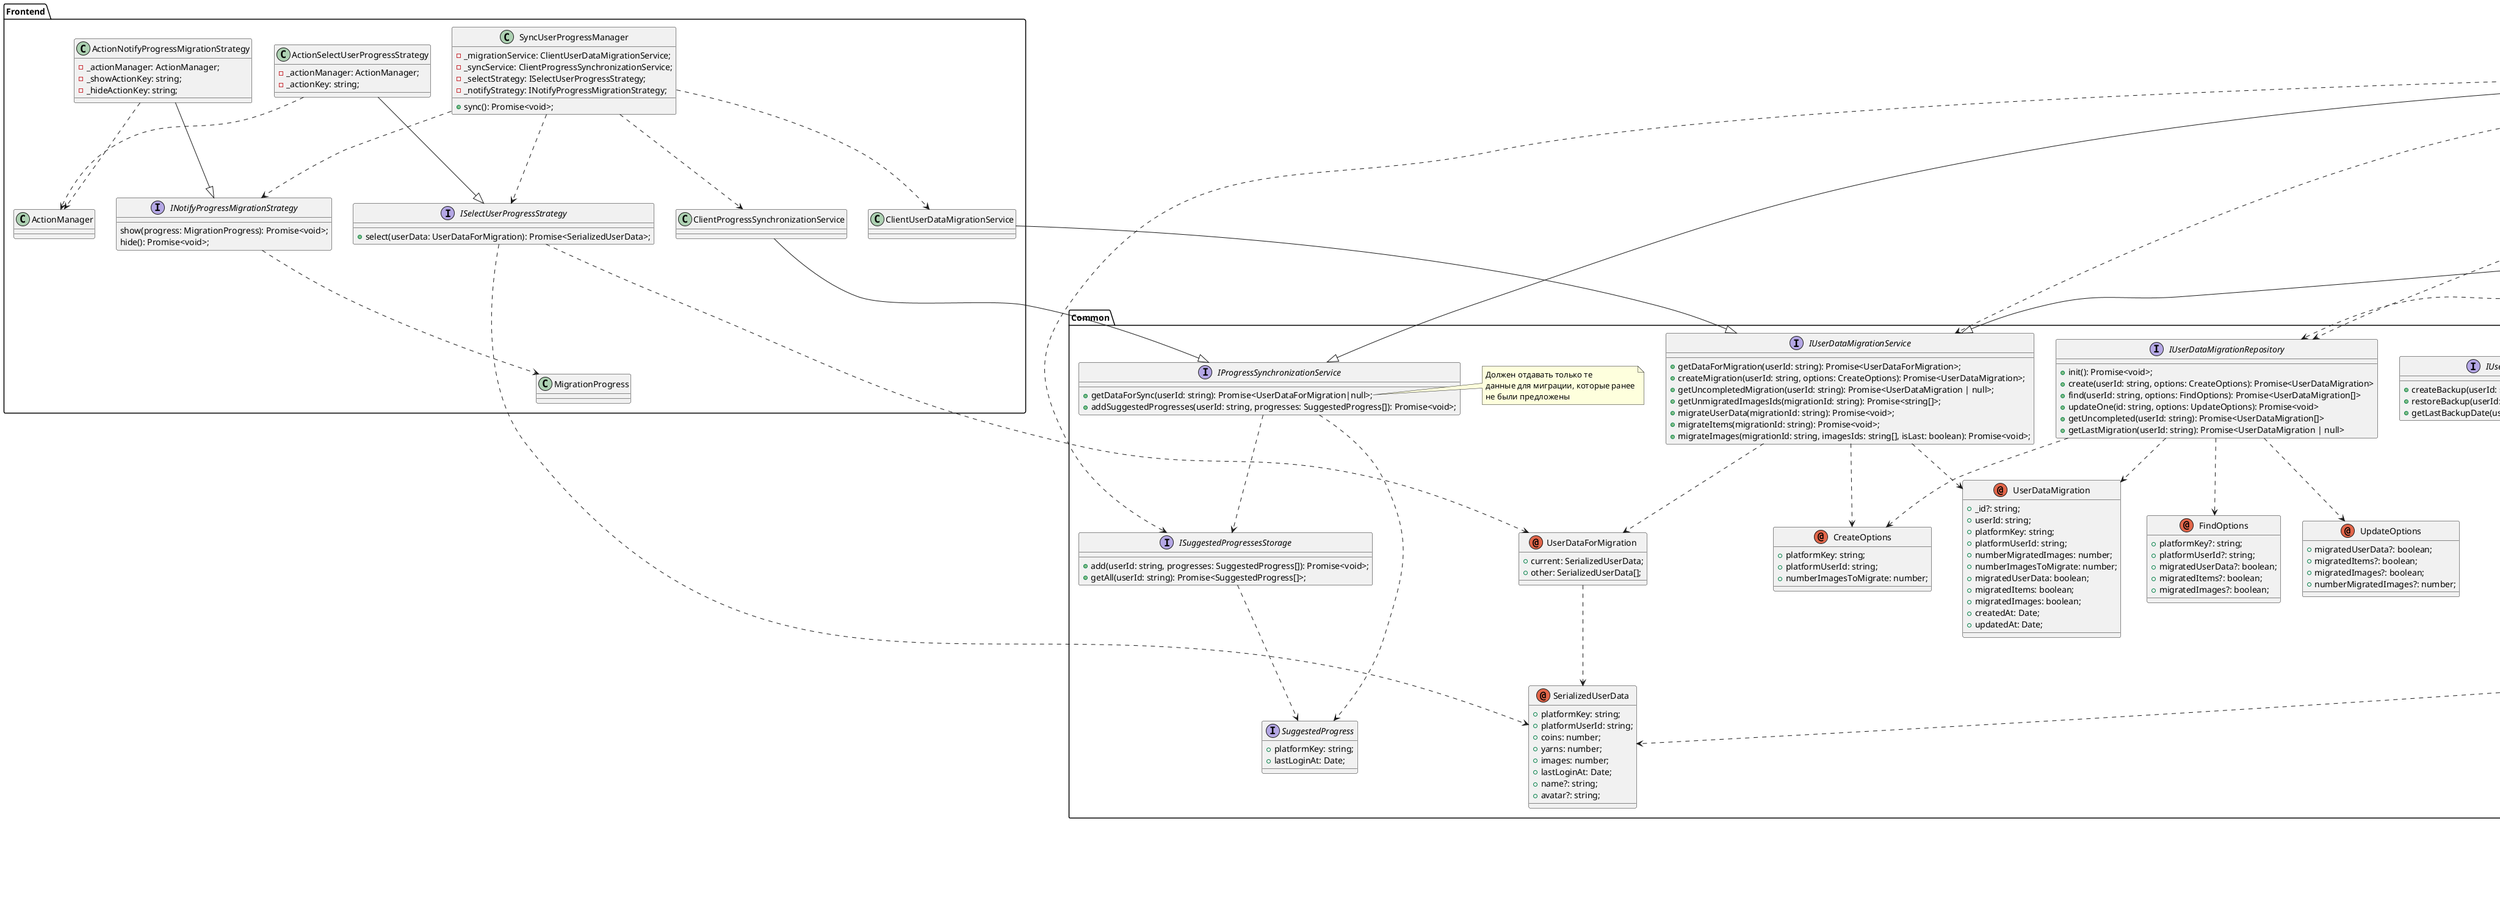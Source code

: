 @startuml migration

package Common {

interface IUserDataBackupService {
    +createBackup(userId: string): Promise<void>;
    +restoreBackup(userId: string): Promise<void>;
    +getLastBackupDate(userId: string): Promise<Date | null>;
}

note right of IUserDataBackupService::getLastBackupDate
    Можно просто возвращать lastLoginAt
    из коллекции users
end note

interface IUserDataMigrationService {
    +getDataForMigration(userId: string): Promise<UserDataForMigration>;
    +createMigration(userId: string, options: CreateOptions): Promise<UserDataMigration>;
    +getUncompletedMigration(userId: string): Promise<UserDataMigration | null>;
    +getUnmigratedImagesIds(migrationId: string): Promise<string[]>;
    +migrateUserData(migrationId: string): Promise<void>;
    +migrateItems(migrationId: string): Promise<void>;
    +migrateImages(migrationId: string, imagesIds: string[], isLast: boolean): Promise<void>;
}

IUserDataMigrationService ..> UserDataForMigration
IUserDataMigrationService ..> UserDataMigration
IUserDataMigrationService ..> CreateOptions

annotation UserDataForMigration {
    +current: SerializedUserData;
    +other: SerializedUserData[];
}

UserDataForMigration ..> SerializedUserData

annotation SerializedUserData {
    +platformKey: string;
    +platformUserId: string;
    +coins: number;
    +yarns: number;
    +images: number;
    +lastLoginAt: Date;
    +name?: string;
    +avatar?: string;
}
annotation UserDataMigration {
    +_id?: string;
    +userId: string;
    +platformKey: string;
    +platformUserId: string;
    +numberMigratedImages: number;
    +numberImagesToMigrate: number;
    +migratedUserData: boolean;
    +migratedItems: boolean;
    +migratedImages: boolean;
    +createdAt: Date;
    +updatedAt: Date;
}

annotation CreateOptions  {
    +platformKey: string;
    +platformUserId: string;
    +numberImagesToMigrate: number;
}

annotation UpdateOptions  {
    +migratedUserData?: boolean;
    +migratedItems?: boolean;
    +migratedImages?: boolean;
    +numberMigratedImages?: number;
}

annotation FindOptions  {
    +platformKey?: string;
    +platformUserId?: string;
    +migratedUserData?: boolean;
    +migratedItems?: boolean;
    +migratedImages?: boolean;
}

interface IUserDataMigrationRepository {
    +init(): Promise<void>;
    +create(userId: string, options: CreateOptions): Promise<UserDataMigration>
    +find(userId: string, options: FindOptions): Promise<UserDataMigration[]>
    +updateOne(id: string, options: UpdateOptions): Promise<void>
    +getUncompleted(userId: string): Promise<UserDataMigration[]>
    +getLastMigration(userId: string): Promise<UserDataMigration | null>
}

IUserDataMigrationRepository ..> UserDataMigration
IUserDataMigrationRepository ..> CreateOptions
IUserDataMigrationRepository ..> FindOptions
IUserDataMigrationRepository ..> UpdateOptions

interface IProgressSynchronizationService {
    +getDataForSync(userId: string): Promise<UserDataForMigration|null>;
    +addSuggestedProgresses(userId: string, progresses: SuggestedProgress[]): Promise<void>;
}

note right of IProgressSynchronizationService::getDataForSync
    Должен отдавать только те
    данные для миграции, которые ранее
    не были предложены
end note

IProgressSynchronizationService ..> ISuggestedProgressesStorage
IProgressSynchronizationService ..> SuggestedProgress

interface ISuggestedProgressesStorage {
    +add(userId: string, progresses: SuggestedProgress[]): Promise<void>;
    +getAll(userId: string): Promise<SuggestedProgress[]>;
}

ISuggestedProgressesStorage ..> SuggestedProgress

interface SuggestedProgress {
    +platformKey: string;
    +lastLoginAt: Date;
}

}




package Backend {


interface IPlatformUserDataService {
    +getPlatformKey(): string;
    +getSerializedUserData(userId: string): Promise<SerializedUserData | null>;
    +getUserData(userId: string): Promise<UserData | null>;
    +getUserItems(userId: string): Promise<UserItem[]>;
    +getUserImagesIds(userId: string, excludedIds?: string[]): Promise<string[]>;
    +getUserImages(userId: string, targetIds?: string[]): Promise<UserImage[]>;
    +getPayments(userId: string): Promise<AppPayment[]>;
}

note right: Отвечает за получение прогресса игрока из бд \n в том числе и из удаленных бд

interface UserData {}
interface UserItem {}
interface UserImage {}

IPlatformUserDataService ..> UserData
IPlatformUserDataService ..> UserItem
IPlatformUserDataService ..> UserImage
IPlatformUserDataService ..> SerializedUserData
IPlatformUserDataService ..> AppPayment

annotation AppPayment {
    id?: string;
    transactionId: string;
    currency: string;
    amount: number;
    productId: string;
    createdAt: Date;
    test?: boolean;
    isConsumed?: boolean;
    migrated?: AppPaymentMigratedInfo;
    provider?: string,
}

AppPayment ..> AppPaymentMigratedInfo

annotation AppPaymentMigratedInfo {
    platformKey: string;
    platformUserId: string;
}

class PlatformUserDataService {

}

note right: Получает прогресс из cocos'ной версии бд

PlatformUserDataService --|> IPlatformUserDataService

class LegacyPlatformUserDataService {
    -_repository: ILegacyRepository;
    -_platformKey: string;
    -_util: LibraryMigrationUtil;
    -_legacyDatabaseAdapter: LegacyDatabaseAdapter;
}

note right: Получает прогресс из legacy бд

LegacyPlatformUserDataService --|> IPlatformUserDataService
LegacyPlatformUserDataService ..> ILegacyRepository
LegacyPlatformUserDataService ..> LibraryMigrationUtil
LegacyPlatformUserDataService ..> LegacyDatabaseAdapter

class LibraryMigrationUtil {}

note right: Собственно там инкапсулированна \n механика миграции библиотеки которую \n ещё давным давно реализовал Миша

class LegacyDatabaseAdapter {
    +getLegacyUserId(platformType: string, externalUserId: string): string;
    +getLegacyPlatform(platformType: string): string;
    +getImageIdFromContentItemFname(fname: string): string;
    +getLegacyPlatformFromLegacyId(legacyId: string): string;
    +getPlatformIdFromLegacyId(legacyId: string): string;
}


interface ILegacyRepository {
    +getUser(legacyUserId: string): Promise<LegacyUser | null>;
    +getProgress(legacyUserId: string): Promise<LegacyImageProgress[]>;
    +getDrawStates(ids: string[]): Promise<LegacyDrawStateItem[]>;
    +getContentItems(ids: string[]): Promise<LegacyContentItem[]>;
    +getSpecials(legacyUserId: string): Promise<SpecialsItem[]>;
    +getContentInfoById(contentItemId: string): Promise<ContentItemInfo | null>;
    +getPayments(options: GetLegacyPaymentsOptions): Promise<LegacyPayment[]>;
}

ILegacyRepository ..> GetLegacyPaymentsOptions
ILegacyRepository ..> LegacyPayment


class MockLegacyRepository {}
MockLegacyRepository ..|> ILegacyRepository

class LegacyRepository {
    -_paymentsMongoAdapter: ILegacyPaymentsMongoAdapter;
}
LegacyRepository ..|> ILegacyRepository
LegacyRepository ..> ILegacyPaymentsMongoAdapter






class UserDataMigrationService {
    #_currentPlatformDataService: IPlatformUserDataService;
    #_migrationsRepository: IUserDataMigrationRepository;
    #_getUserPlatformsStrategy: IGetUserPlatformsStrategy;
    #_platformUserDataServicesResolver: IPlatformUserDataServicesResolver;
    #_userRepository: UserRepository;
    #_userItemRepository: UserItemRepository;
    #_userImageRepository: UserImageRepository;
    #_promoProgressRepository: PromoProgressRepository;
    #_paymentsRepository: PaymentRepository;
    #_backupService: IUserDataBackupService;
}

UserDataMigrationService --|> IUserDataMigrationService
UserDataMigrationService ..> IPlatformUserDataServicesResolver
UserDataMigrationService ..> IGetUserPlatformsStrategy
UserDataMigrationService ..> IUserDataMigrationRepository
UserDataMigrationService ..> IPlatformUserDataService
UserDataMigrationService ..> IUserDataBackupService



interface IPlatformUserDataServicesResolver {
    init(): Promise<void>;
    resolve(platformKey: string): IPlatformUserDataService | null;
}

IPlatformUserDataServicesResolver ..> IPlatformUserDataService

class FactoryPlatformUserDataServicesResolver {
    -_factory: IUserDataServiceFactory;
    -_config: CreateUserDataServiceOptions[];
}

FactoryPlatformUserDataServicesResolver --|> IPlatformUserDataServicesResolver
FactoryPlatformUserDataServicesResolver ..> IUserDataServiceFactory
FactoryPlatformUserDataServicesResolver ..> CreateUserDataServiceOptions

interface IUserDataServiceFactory {
    +create(options: CreateUserDataServiceOptions): IPlatformUserDataService;
}

IUserDataServiceFactory ..> CreateUserDataServiceOptions

annotation CreateUserDataServiceOptions {
    +type: 'new' | 'legacy';
    +platformKey: string;
}


class AppUserDataServiceFactory {
    -_paymentsMongoAdapters: Record<PlatformType, ILegacyPaymentsMongoAdapter>;
}

AppUserDataServiceFactory --|> IUserDataServiceFactory
AppUserDataServiceFactory ..> ILegacyPaymentsMongoAdapter



interface ILegacyPaymentsMongoAdapter {
    findPayments(collection: Collection, options: GetLegacyPaymentsOptions): Promise<LegacyPayment[]>
}

annotation GetLegacyPaymentsOptions {
    platformKey: string;
    platformUserId: string;
    consumed?: boolean;
    limit?: number;
}

ILegacyPaymentsMongoAdapter ..> GetLegacyPaymentsOptions




class FbLegacyPaymentsMongoAdapter {}
FbLegacyPaymentsMongoAdapter ..|> ILegacyPaymentsMongoAdapter

class VkLegacyPaymentsMongoAdapter {}
VkLegacyPaymentsMongoAdapter ..|> ILegacyPaymentsMongoAdapter

class OkLegacyPaymentsMongoAdapter {}
OkLegacyPaymentsMongoAdapter ..|> ILegacyPaymentsMongoAdapter
















annotation UserPlatformInfo {
    +userId: string;
    +platformKey: string;
    +platformUserId: string;
}

interface IGetUserPlatformsStrategy {
    +getUserPlatforms(userId: string): Promise<UserPlatformInfo[]>
}

IGetUserPlatformsStrategy ..> UserPlatformInfo

class DatabaseGetUserPlatformsStrategy {
}

DatabaseGetUserPlatformsStrategy --|> IGetUserPlatformsStrategy

class ProxyGetUserPlatformsStrategy {
    -_strategy: IGetUserPlatformsStrategy
}

ProxyGetUserPlatformsStrategy --* IGetUserPlatformsStrategy

class WithLegacyPlatformsGetUserPlatformsStrategy {
    -_repository: IUserDataMigrationRepository
}

note right
  Подмешивает legacy платформы
end note

WithLegacyPlatformsGetUserPlatformsStrategy --|> ProxyGetUserPlatformsStrategy
WithLegacyPlatformsGetUserPlatformsStrategy ..> IUserDataMigrationRepository


class ProgressSynchronizationService {
    -_storage: ISuggestedProgressesStorage;
    -_migrationService: IUserDataMigrationService;
}

ProgressSynchronizationService --|> IProgressSynchronizationService
ProgressSynchronizationService ..> IUserDataMigrationService
ProgressSynchronizationService ..> ISuggestedProgressesStorage

}



package Frontend {
    class SyncUserProgressManager {
        -_migrationService: ClientUserDataMigrationService;
        -_syncService: ClientProgressSynchronizationService;
        -_selectStrategy: ISelectUserProgressStrategy;
        -_notifyStrategy: INotifyProgressMigrationStrategy;
        +sync(): Promise<void>;
    }

    SyncUserProgressManager ..> ClientUserDataMigrationService
    SyncUserProgressManager ..> ClientProgressSynchronizationService
    SyncUserProgressManager ..> ISelectUserProgressStrategy
    SyncUserProgressManager ..> INotifyProgressMigrationStrategy

    class ClientUserDataMigrationService {
    }

    ClientUserDataMigrationService --|> IUserDataMigrationService

    class ClientProgressSynchronizationService {
    }

    ClientProgressSynchronizationService --|> IProgressSynchronizationService
    
    interface ISelectUserProgressStrategy {
        +select(userData: UserDataForMigration): Promise<SerializedUserData>;
    }

    ISelectUserProgressStrategy ..> UserDataForMigration
    ISelectUserProgressStrategy ..> SerializedUserData

    class ActionSelectUserProgressStrategy {
        -_actionManager: ActionManager;
        -_actionKey: string;
    }

    ActionSelectUserProgressStrategy --|> ISelectUserProgressStrategy
    ActionSelectUserProgressStrategy ..> ActionManager

    interface INotifyProgressMigrationStrategy {
        show(progress: MigrationProgress): Promise<void>;
        hide(): Promise<void>;
    }

    INotifyProgressMigrationStrategy ..> MigrationProgress

    class ActionNotifyProgressMigrationStrategy {
        -_actionManager: ActionManager;
        -_showActionKey: string;
        -_hideActionKey: string;
    }

    ActionNotifyProgressMigrationStrategy --|> INotifyProgressMigrationStrategy
    ActionNotifyProgressMigrationStrategy ..> ActionManager
}

@enduml
